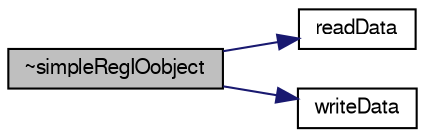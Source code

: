 digraph "~simpleRegIOobject"
{
  bgcolor="transparent";
  edge [fontname="FreeSans",fontsize="10",labelfontname="FreeSans",labelfontsize="10"];
  node [fontname="FreeSans",fontsize="10",shape=record];
  rankdir="LR";
  Node5 [label="~simpleRegIOobject",height=0.2,width=0.4,color="black", fillcolor="grey75", style="filled", fontcolor="black"];
  Node5 -> Node6 [color="midnightblue",fontsize="10",style="solid",fontname="FreeSans"];
  Node6 [label="readData",height=0.2,width=0.4,color="black",URL="$a26682.html#a57e18d41818fab58eeb057dc94a70724",tooltip="Read. "];
  Node5 -> Node7 [color="midnightblue",fontsize="10",style="solid",fontname="FreeSans"];
  Node7 [label="writeData",height=0.2,width=0.4,color="black",URL="$a26682.html#a0caad1f3a6e09bf0d76f47f75cdd7f42",tooltip="Write. "];
}
